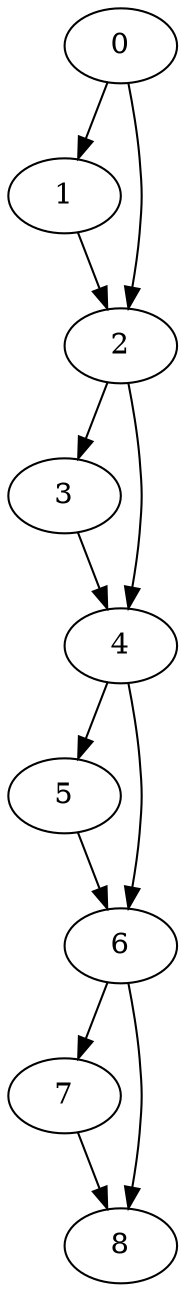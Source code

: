 digraph {
	0
	1
	2
	3
	4
	5
	6
	7
	8
	0 -> 1
	6 -> 7
	7 -> 8
	6 -> 8
	0 -> 2
	1 -> 2
	2 -> 3
	2 -> 4
	3 -> 4
	4 -> 5
	4 -> 6
	5 -> 6
}
